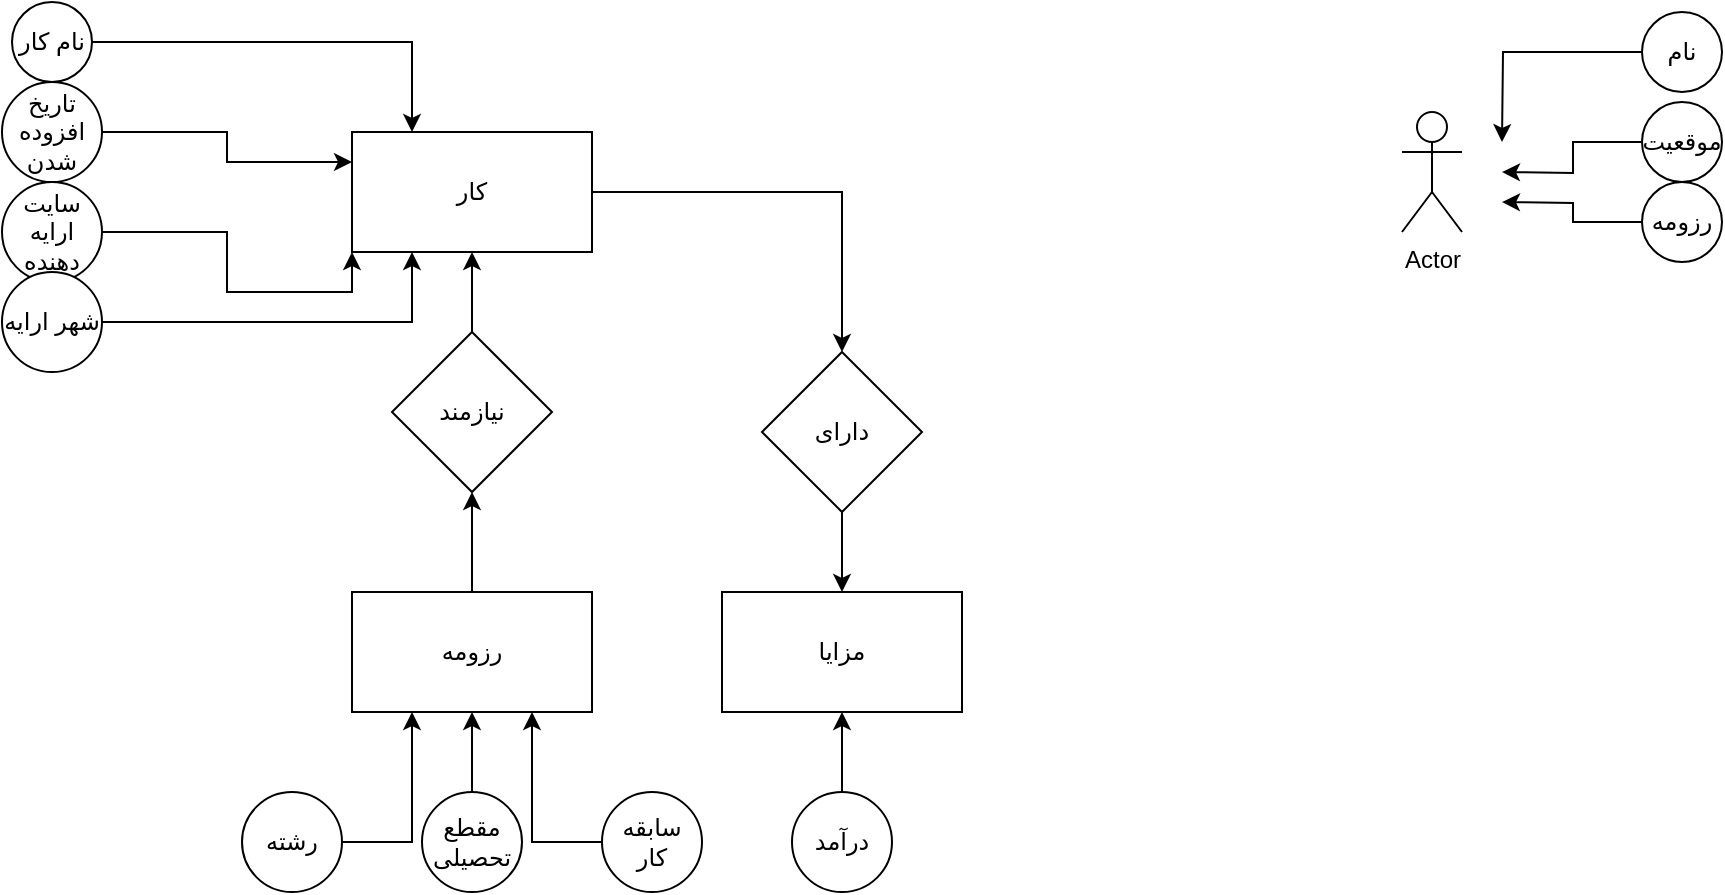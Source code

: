 <mxfile version="15.9.4" type="github">
  <diagram id="sYqeraRc1NI4lCgi-61-" name="Page-1">
    <mxGraphModel dx="1021" dy="481" grid="1" gridSize="10" guides="1" tooltips="1" connect="1" arrows="1" fold="1" page="1" pageScale="1" pageWidth="850" pageHeight="1100" math="0" shadow="0">
      <root>
        <mxCell id="0" />
        <mxCell id="1" parent="0" />
        <mxCell id="-YuM6dtgro5lG5At98Du-24" style="edgeStyle=orthogonalEdgeStyle;rounded=0;orthogonalLoop=1;jettySize=auto;html=1;entryX=0.5;entryY=0;entryDx=0;entryDy=0;" edge="1" parent="1" source="-YuM6dtgro5lG5At98Du-1" target="-YuM6dtgro5lG5At98Du-13">
          <mxGeometry relative="1" as="geometry" />
        </mxCell>
        <mxCell id="-YuM6dtgro5lG5At98Du-1" value="کار" style="rounded=0;whiteSpace=wrap;html=1;" vertex="1" parent="1">
          <mxGeometry x="365" y="90" width="120" height="60" as="geometry" />
        </mxCell>
        <mxCell id="-YuM6dtgro5lG5At98Du-31" style="edgeStyle=orthogonalEdgeStyle;rounded=0;orthogonalLoop=1;jettySize=auto;html=1;entryX=0.25;entryY=0;entryDx=0;entryDy=0;" edge="1" parent="1" source="-YuM6dtgro5lG5At98Du-2" target="-YuM6dtgro5lG5At98Du-1">
          <mxGeometry relative="1" as="geometry" />
        </mxCell>
        <mxCell id="-YuM6dtgro5lG5At98Du-2" value="نام کار" style="ellipse;whiteSpace=wrap;html=1;aspect=fixed;" vertex="1" parent="1">
          <mxGeometry x="195" y="25" width="40" height="40" as="geometry" />
        </mxCell>
        <mxCell id="-YuM6dtgro5lG5At98Du-32" style="edgeStyle=orthogonalEdgeStyle;rounded=0;orthogonalLoop=1;jettySize=auto;html=1;entryX=0;entryY=0.25;entryDx=0;entryDy=0;" edge="1" parent="1" source="-YuM6dtgro5lG5At98Du-4" target="-YuM6dtgro5lG5At98Du-1">
          <mxGeometry relative="1" as="geometry" />
        </mxCell>
        <mxCell id="-YuM6dtgro5lG5At98Du-4" value="تاریخ افزوده شدن" style="ellipse;whiteSpace=wrap;html=1;aspect=fixed;" vertex="1" parent="1">
          <mxGeometry x="190" y="65" width="50" height="50" as="geometry" />
        </mxCell>
        <mxCell id="-YuM6dtgro5lG5At98Du-30" style="edgeStyle=orthogonalEdgeStyle;rounded=0;orthogonalLoop=1;jettySize=auto;html=1;entryX=0;entryY=1;entryDx=0;entryDy=0;" edge="1" parent="1" source="-YuM6dtgro5lG5At98Du-5" target="-YuM6dtgro5lG5At98Du-1">
          <mxGeometry relative="1" as="geometry" />
        </mxCell>
        <mxCell id="-YuM6dtgro5lG5At98Du-5" value="سایت ارایه دهنده" style="ellipse;whiteSpace=wrap;html=1;aspect=fixed;" vertex="1" parent="1">
          <mxGeometry x="190" y="115" width="50" height="50" as="geometry" />
        </mxCell>
        <mxCell id="-YuM6dtgro5lG5At98Du-34" style="edgeStyle=orthogonalEdgeStyle;rounded=0;orthogonalLoop=1;jettySize=auto;html=1;entryX=0.5;entryY=1;entryDx=0;entryDy=0;" edge="1" parent="1" source="-YuM6dtgro5lG5At98Du-11" target="-YuM6dtgro5lG5At98Du-1">
          <mxGeometry relative="1" as="geometry" />
        </mxCell>
        <mxCell id="-YuM6dtgro5lG5At98Du-11" value="نیازمند" style="rhombus;whiteSpace=wrap;html=1;" vertex="1" parent="1">
          <mxGeometry x="385" y="190" width="80" height="80" as="geometry" />
        </mxCell>
        <mxCell id="-YuM6dtgro5lG5At98Du-33" style="edgeStyle=orthogonalEdgeStyle;rounded=0;orthogonalLoop=1;jettySize=auto;html=1;entryX=0.5;entryY=1;entryDx=0;entryDy=0;" edge="1" parent="1" source="-YuM6dtgro5lG5At98Du-12" target="-YuM6dtgro5lG5At98Du-11">
          <mxGeometry relative="1" as="geometry" />
        </mxCell>
        <mxCell id="-YuM6dtgro5lG5At98Du-12" value="رزومه" style="rounded=0;whiteSpace=wrap;html=1;" vertex="1" parent="1">
          <mxGeometry x="365" y="320" width="120" height="60" as="geometry" />
        </mxCell>
        <mxCell id="-YuM6dtgro5lG5At98Du-25" style="edgeStyle=orthogonalEdgeStyle;rounded=0;orthogonalLoop=1;jettySize=auto;html=1;" edge="1" parent="1" source="-YuM6dtgro5lG5At98Du-13">
          <mxGeometry relative="1" as="geometry">
            <mxPoint x="610" y="320" as="targetPoint" />
          </mxGeometry>
        </mxCell>
        <mxCell id="-YuM6dtgro5lG5At98Du-13" value="دارای" style="rhombus;whiteSpace=wrap;html=1;" vertex="1" parent="1">
          <mxGeometry x="570" y="200" width="80" height="80" as="geometry" />
        </mxCell>
        <mxCell id="-YuM6dtgro5lG5At98Du-20" style="edgeStyle=orthogonalEdgeStyle;rounded=0;orthogonalLoop=1;jettySize=auto;html=1;entryX=0.25;entryY=1;entryDx=0;entryDy=0;" edge="1" parent="1" source="-YuM6dtgro5lG5At98Du-16" target="-YuM6dtgro5lG5At98Du-12">
          <mxGeometry relative="1" as="geometry" />
        </mxCell>
        <mxCell id="-YuM6dtgro5lG5At98Du-16" value="رشته" style="ellipse;whiteSpace=wrap;html=1;aspect=fixed;" vertex="1" parent="1">
          <mxGeometry x="310" y="420" width="50" height="50" as="geometry" />
        </mxCell>
        <mxCell id="-YuM6dtgro5lG5At98Du-21" style="edgeStyle=orthogonalEdgeStyle;rounded=0;orthogonalLoop=1;jettySize=auto;html=1;entryX=0.5;entryY=1;entryDx=0;entryDy=0;" edge="1" parent="1" source="-YuM6dtgro5lG5At98Du-17" target="-YuM6dtgro5lG5At98Du-12">
          <mxGeometry relative="1" as="geometry" />
        </mxCell>
        <mxCell id="-YuM6dtgro5lG5At98Du-17" value="مقطع تحصیلی" style="ellipse;whiteSpace=wrap;html=1;aspect=fixed;" vertex="1" parent="1">
          <mxGeometry x="400" y="420" width="50" height="50" as="geometry" />
        </mxCell>
        <mxCell id="-YuM6dtgro5lG5At98Du-22" style="edgeStyle=orthogonalEdgeStyle;rounded=0;orthogonalLoop=1;jettySize=auto;html=1;entryX=0.75;entryY=1;entryDx=0;entryDy=0;" edge="1" parent="1" source="-YuM6dtgro5lG5At98Du-18" target="-YuM6dtgro5lG5At98Du-12">
          <mxGeometry relative="1" as="geometry" />
        </mxCell>
        <mxCell id="-YuM6dtgro5lG5At98Du-18" value="سابقه کار" style="ellipse;whiteSpace=wrap;html=1;aspect=fixed;" vertex="1" parent="1">
          <mxGeometry x="490" y="420" width="50" height="50" as="geometry" />
        </mxCell>
        <mxCell id="-YuM6dtgro5lG5At98Du-26" value="مزایا" style="rounded=0;whiteSpace=wrap;html=1;" vertex="1" parent="1">
          <mxGeometry x="550" y="320" width="120" height="60" as="geometry" />
        </mxCell>
        <mxCell id="-YuM6dtgro5lG5At98Du-29" style="edgeStyle=orthogonalEdgeStyle;rounded=0;orthogonalLoop=1;jettySize=auto;html=1;entryX=0.25;entryY=1;entryDx=0;entryDy=0;" edge="1" parent="1" source="-YuM6dtgro5lG5At98Du-28" target="-YuM6dtgro5lG5At98Du-1">
          <mxGeometry relative="1" as="geometry" />
        </mxCell>
        <mxCell id="-YuM6dtgro5lG5At98Du-28" value="شهر ارایه" style="ellipse;whiteSpace=wrap;html=1;aspect=fixed;" vertex="1" parent="1">
          <mxGeometry x="190" y="160" width="50" height="50" as="geometry" />
        </mxCell>
        <mxCell id="-YuM6dtgro5lG5At98Du-36" style="edgeStyle=orthogonalEdgeStyle;rounded=0;orthogonalLoop=1;jettySize=auto;html=1;entryX=0.5;entryY=1;entryDx=0;entryDy=0;" edge="1" parent="1" source="-YuM6dtgro5lG5At98Du-35" target="-YuM6dtgro5lG5At98Du-26">
          <mxGeometry relative="1" as="geometry" />
        </mxCell>
        <mxCell id="-YuM6dtgro5lG5At98Du-35" value="درآمد" style="ellipse;whiteSpace=wrap;html=1;aspect=fixed;" vertex="1" parent="1">
          <mxGeometry x="585" y="420" width="50" height="50" as="geometry" />
        </mxCell>
        <mxCell id="-YuM6dtgro5lG5At98Du-43" style="edgeStyle=orthogonalEdgeStyle;rounded=0;orthogonalLoop=1;jettySize=auto;html=1;entryX=1;entryY=0.25;entryDx=0;entryDy=0;" edge="1" parent="1" source="-YuM6dtgro5lG5At98Du-38">
          <mxGeometry relative="1" as="geometry">
            <mxPoint x="940" y="95" as="targetPoint" />
          </mxGeometry>
        </mxCell>
        <mxCell id="-YuM6dtgro5lG5At98Du-38" value="نام" style="ellipse;whiteSpace=wrap;html=1;aspect=fixed;" vertex="1" parent="1">
          <mxGeometry x="1010" y="30" width="40" height="40" as="geometry" />
        </mxCell>
        <mxCell id="-YuM6dtgro5lG5At98Du-42" style="edgeStyle=orthogonalEdgeStyle;rounded=0;orthogonalLoop=1;jettySize=auto;html=1;entryX=1;entryY=0.5;entryDx=0;entryDy=0;" edge="1" parent="1" source="-YuM6dtgro5lG5At98Du-39">
          <mxGeometry relative="1" as="geometry">
            <mxPoint x="940" y="110" as="targetPoint" />
          </mxGeometry>
        </mxCell>
        <mxCell id="-YuM6dtgro5lG5At98Du-39" value="موقعیت" style="ellipse;whiteSpace=wrap;html=1;aspect=fixed;" vertex="1" parent="1">
          <mxGeometry x="1010" y="75" width="40" height="40" as="geometry" />
        </mxCell>
        <mxCell id="-YuM6dtgro5lG5At98Du-41" style="edgeStyle=orthogonalEdgeStyle;rounded=0;orthogonalLoop=1;jettySize=auto;html=1;entryX=1;entryY=0.75;entryDx=0;entryDy=0;" edge="1" parent="1" source="-YuM6dtgro5lG5At98Du-40">
          <mxGeometry relative="1" as="geometry">
            <mxPoint x="940" y="125" as="targetPoint" />
          </mxGeometry>
        </mxCell>
        <mxCell id="-YuM6dtgro5lG5At98Du-40" value="رزومه" style="ellipse;whiteSpace=wrap;html=1;aspect=fixed;" vertex="1" parent="1">
          <mxGeometry x="1010" y="115" width="40" height="40" as="geometry" />
        </mxCell>
        <mxCell id="-YuM6dtgro5lG5At98Du-46" value="Actor" style="shape=umlActor;verticalLabelPosition=bottom;verticalAlign=top;html=1;outlineConnect=0;" vertex="1" parent="1">
          <mxGeometry x="890" y="80" width="30" height="60" as="geometry" />
        </mxCell>
      </root>
    </mxGraphModel>
  </diagram>
</mxfile>
